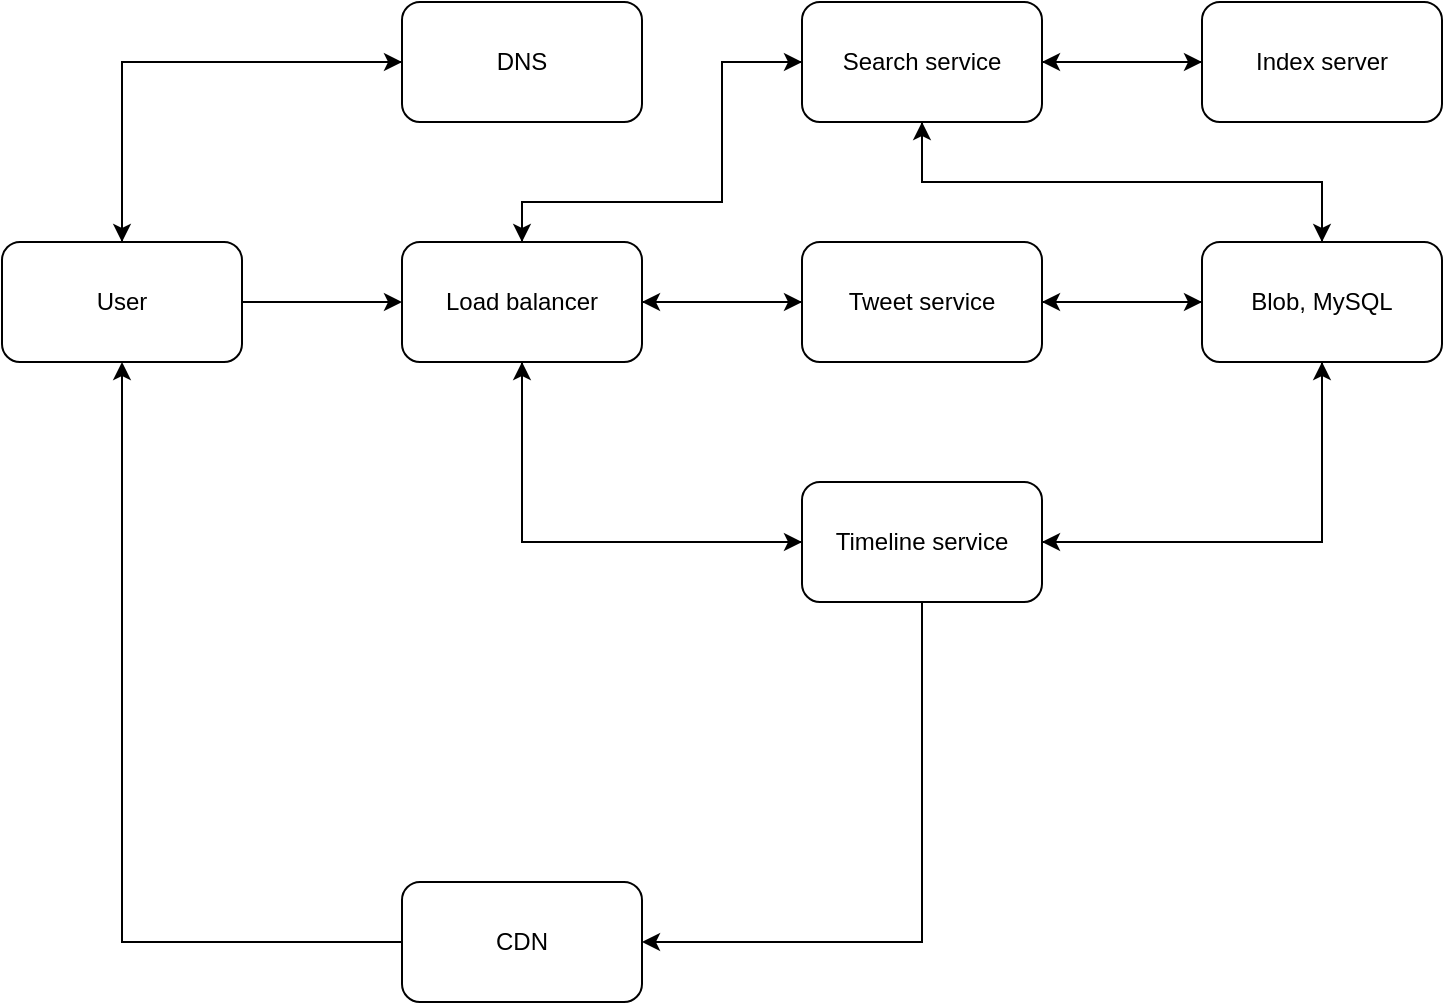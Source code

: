<mxfile version="20.8.3" type="device"><diagram id="U-40oIPW442R1rDFBDPh" name="Page-1"><mxGraphModel dx="882" dy="596" grid="1" gridSize="10" guides="1" tooltips="1" connect="1" arrows="1" fold="1" page="1" pageScale="1" pageWidth="850" pageHeight="1100" math="0" shadow="0"><root><mxCell id="0"/><mxCell id="1" parent="0"/><mxCell id="LOVEPXF6xlJ6mI6rSbKo-1" style="edgeStyle=orthogonalEdgeStyle;rounded=0;orthogonalLoop=1;jettySize=auto;html=1;exitX=1;exitY=0.5;exitDx=0;exitDy=0;entryX=0;entryY=0.5;entryDx=0;entryDy=0;" edge="1" parent="1" source="LOVEPXF6xlJ6mI6rSbKo-3" target="LOVEPXF6xlJ6mI6rSbKo-5"><mxGeometry relative="1" as="geometry"/></mxCell><mxCell id="LOVEPXF6xlJ6mI6rSbKo-2" style="edgeStyle=orthogonalEdgeStyle;rounded=0;orthogonalLoop=1;jettySize=auto;html=1;exitX=0.5;exitY=0;exitDx=0;exitDy=0;entryX=0;entryY=0.5;entryDx=0;entryDy=0;" edge="1" parent="1" source="LOVEPXF6xlJ6mI6rSbKo-3" target="LOVEPXF6xlJ6mI6rSbKo-13"><mxGeometry relative="1" as="geometry"/></mxCell><mxCell id="LOVEPXF6xlJ6mI6rSbKo-3" value="User" style="rounded=1;whiteSpace=wrap;html=1;" vertex="1" parent="1"><mxGeometry x="80" y="160" width="120" height="60" as="geometry"/></mxCell><mxCell id="LOVEPXF6xlJ6mI6rSbKo-26" style="edgeStyle=orthogonalEdgeStyle;rounded=0;orthogonalLoop=1;jettySize=auto;html=1;exitX=0.5;exitY=1;exitDx=0;exitDy=0;entryX=0;entryY=0.5;entryDx=0;entryDy=0;" edge="1" parent="1" source="LOVEPXF6xlJ6mI6rSbKo-5" target="LOVEPXF6xlJ6mI6rSbKo-9"><mxGeometry relative="1" as="geometry"/></mxCell><mxCell id="LOVEPXF6xlJ6mI6rSbKo-28" style="edgeStyle=orthogonalEdgeStyle;rounded=0;orthogonalLoop=1;jettySize=auto;html=1;exitX=1;exitY=0.5;exitDx=0;exitDy=0;entryX=0;entryY=0.5;entryDx=0;entryDy=0;" edge="1" parent="1" source="LOVEPXF6xlJ6mI6rSbKo-5" target="LOVEPXF6xlJ6mI6rSbKo-16"><mxGeometry relative="1" as="geometry"/></mxCell><mxCell id="LOVEPXF6xlJ6mI6rSbKo-32" style="edgeStyle=orthogonalEdgeStyle;rounded=0;orthogonalLoop=1;jettySize=auto;html=1;exitX=0.5;exitY=0;exitDx=0;exitDy=0;entryX=0;entryY=0.5;entryDx=0;entryDy=0;" edge="1" parent="1" source="LOVEPXF6xlJ6mI6rSbKo-5" target="LOVEPXF6xlJ6mI6rSbKo-17"><mxGeometry relative="1" as="geometry"><Array as="points"><mxPoint x="340" y="140"/><mxPoint x="440" y="140"/><mxPoint x="440" y="70"/></Array></mxGeometry></mxCell><mxCell id="LOVEPXF6xlJ6mI6rSbKo-5" value="Load balancer" style="rounded=1;whiteSpace=wrap;html=1;" vertex="1" parent="1"><mxGeometry x="280" y="160" width="120" height="60" as="geometry"/></mxCell><mxCell id="LOVEPXF6xlJ6mI6rSbKo-8" style="edgeStyle=orthogonalEdgeStyle;rounded=0;orthogonalLoop=1;jettySize=auto;html=1;exitX=0.5;exitY=1;exitDx=0;exitDy=0;entryX=1;entryY=0.5;entryDx=0;entryDy=0;" edge="1" parent="1" source="LOVEPXF6xlJ6mI6rSbKo-9" target="LOVEPXF6xlJ6mI6rSbKo-15"><mxGeometry relative="1" as="geometry"/></mxCell><mxCell id="LOVEPXF6xlJ6mI6rSbKo-24" style="edgeStyle=orthogonalEdgeStyle;rounded=0;orthogonalLoop=1;jettySize=auto;html=1;exitX=0;exitY=0.5;exitDx=0;exitDy=0;" edge="1" parent="1" source="LOVEPXF6xlJ6mI6rSbKo-9" target="LOVEPXF6xlJ6mI6rSbKo-5"><mxGeometry relative="1" as="geometry"/></mxCell><mxCell id="LOVEPXF6xlJ6mI6rSbKo-27" style="edgeStyle=orthogonalEdgeStyle;rounded=0;orthogonalLoop=1;jettySize=auto;html=1;exitX=1;exitY=0.5;exitDx=0;exitDy=0;entryX=0.5;entryY=1;entryDx=0;entryDy=0;" edge="1" parent="1" source="LOVEPXF6xlJ6mI6rSbKo-9" target="LOVEPXF6xlJ6mI6rSbKo-11"><mxGeometry relative="1" as="geometry"/></mxCell><mxCell id="LOVEPXF6xlJ6mI6rSbKo-9" value="Timeline service" style="rounded=1;whiteSpace=wrap;html=1;" vertex="1" parent="1"><mxGeometry x="480" y="280" width="120" height="60" as="geometry"/></mxCell><mxCell id="LOVEPXF6xlJ6mI6rSbKo-25" style="edgeStyle=orthogonalEdgeStyle;rounded=0;orthogonalLoop=1;jettySize=auto;html=1;exitX=0.5;exitY=1;exitDx=0;exitDy=0;entryX=1;entryY=0.5;entryDx=0;entryDy=0;" edge="1" parent="1" source="LOVEPXF6xlJ6mI6rSbKo-11" target="LOVEPXF6xlJ6mI6rSbKo-9"><mxGeometry relative="1" as="geometry"/></mxCell><mxCell id="LOVEPXF6xlJ6mI6rSbKo-30" style="edgeStyle=orthogonalEdgeStyle;rounded=0;orthogonalLoop=1;jettySize=auto;html=1;exitX=0;exitY=0.5;exitDx=0;exitDy=0;entryX=1;entryY=0.5;entryDx=0;entryDy=0;" edge="1" parent="1" source="LOVEPXF6xlJ6mI6rSbKo-11" target="LOVEPXF6xlJ6mI6rSbKo-16"><mxGeometry relative="1" as="geometry"/></mxCell><mxCell id="LOVEPXF6xlJ6mI6rSbKo-36" style="edgeStyle=orthogonalEdgeStyle;rounded=0;orthogonalLoop=1;jettySize=auto;html=1;exitX=0.5;exitY=0;exitDx=0;exitDy=0;" edge="1" parent="1" source="LOVEPXF6xlJ6mI6rSbKo-11" target="LOVEPXF6xlJ6mI6rSbKo-17"><mxGeometry relative="1" as="geometry"/></mxCell><mxCell id="LOVEPXF6xlJ6mI6rSbKo-11" value="Blob, MySQL" style="rounded=1;whiteSpace=wrap;html=1;" vertex="1" parent="1"><mxGeometry x="680" y="160" width="120" height="60" as="geometry"/></mxCell><mxCell id="LOVEPXF6xlJ6mI6rSbKo-12" style="edgeStyle=orthogonalEdgeStyle;rounded=0;orthogonalLoop=1;jettySize=auto;html=1;exitX=0;exitY=0.5;exitDx=0;exitDy=0;entryX=0.5;entryY=0;entryDx=0;entryDy=0;" edge="1" parent="1" source="LOVEPXF6xlJ6mI6rSbKo-13" target="LOVEPXF6xlJ6mI6rSbKo-3"><mxGeometry relative="1" as="geometry"/></mxCell><mxCell id="LOVEPXF6xlJ6mI6rSbKo-13" value="DNS" style="rounded=1;whiteSpace=wrap;html=1;" vertex="1" parent="1"><mxGeometry x="280" y="40" width="120" height="60" as="geometry"/></mxCell><mxCell id="LOVEPXF6xlJ6mI6rSbKo-14" style="edgeStyle=orthogonalEdgeStyle;rounded=0;orthogonalLoop=1;jettySize=auto;html=1;exitX=0;exitY=0.5;exitDx=0;exitDy=0;entryX=0.5;entryY=1;entryDx=0;entryDy=0;" edge="1" parent="1" source="LOVEPXF6xlJ6mI6rSbKo-15" target="LOVEPXF6xlJ6mI6rSbKo-3"><mxGeometry relative="1" as="geometry"/></mxCell><mxCell id="LOVEPXF6xlJ6mI6rSbKo-15" value="CDN" style="rounded=1;whiteSpace=wrap;html=1;" vertex="1" parent="1"><mxGeometry x="280" y="480" width="120" height="60" as="geometry"/></mxCell><mxCell id="LOVEPXF6xlJ6mI6rSbKo-29" style="edgeStyle=orthogonalEdgeStyle;rounded=0;orthogonalLoop=1;jettySize=auto;html=1;exitX=1;exitY=0.5;exitDx=0;exitDy=0;" edge="1" parent="1" source="LOVEPXF6xlJ6mI6rSbKo-16" target="LOVEPXF6xlJ6mI6rSbKo-11"><mxGeometry relative="1" as="geometry"/></mxCell><mxCell id="LOVEPXF6xlJ6mI6rSbKo-31" style="edgeStyle=orthogonalEdgeStyle;rounded=0;orthogonalLoop=1;jettySize=auto;html=1;exitX=0;exitY=0.5;exitDx=0;exitDy=0;entryX=1;entryY=0.5;entryDx=0;entryDy=0;" edge="1" parent="1" source="LOVEPXF6xlJ6mI6rSbKo-16" target="LOVEPXF6xlJ6mI6rSbKo-5"><mxGeometry relative="1" as="geometry"/></mxCell><mxCell id="LOVEPXF6xlJ6mI6rSbKo-16" value="Tweet service" style="rounded=1;whiteSpace=wrap;html=1;" vertex="1" parent="1"><mxGeometry x="480" y="160" width="120" height="60" as="geometry"/></mxCell><mxCell id="LOVEPXF6xlJ6mI6rSbKo-23" style="edgeStyle=orthogonalEdgeStyle;rounded=0;orthogonalLoop=1;jettySize=auto;html=1;exitX=0;exitY=0.5;exitDx=0;exitDy=0;entryX=0.5;entryY=0;entryDx=0;entryDy=0;" edge="1" parent="1" source="LOVEPXF6xlJ6mI6rSbKo-17" target="LOVEPXF6xlJ6mI6rSbKo-5"><mxGeometry relative="1" as="geometry"><Array as="points"><mxPoint x="440" y="70"/><mxPoint x="440" y="140"/><mxPoint x="340" y="140"/></Array></mxGeometry></mxCell><mxCell id="LOVEPXF6xlJ6mI6rSbKo-34" style="edgeStyle=orthogonalEdgeStyle;rounded=0;orthogonalLoop=1;jettySize=auto;html=1;exitX=1;exitY=0.5;exitDx=0;exitDy=0;entryX=0;entryY=0.5;entryDx=0;entryDy=0;" edge="1" parent="1" source="LOVEPXF6xlJ6mI6rSbKo-17" target="LOVEPXF6xlJ6mI6rSbKo-18"><mxGeometry relative="1" as="geometry"/></mxCell><mxCell id="LOVEPXF6xlJ6mI6rSbKo-35" style="edgeStyle=orthogonalEdgeStyle;rounded=0;orthogonalLoop=1;jettySize=auto;html=1;exitX=0.5;exitY=1;exitDx=0;exitDy=0;" edge="1" parent="1" source="LOVEPXF6xlJ6mI6rSbKo-17" target="LOVEPXF6xlJ6mI6rSbKo-11"><mxGeometry relative="1" as="geometry"/></mxCell><mxCell id="LOVEPXF6xlJ6mI6rSbKo-17" value="Search service" style="rounded=1;whiteSpace=wrap;html=1;" vertex="1" parent="1"><mxGeometry x="480" y="40" width="120" height="60" as="geometry"/></mxCell><mxCell id="LOVEPXF6xlJ6mI6rSbKo-33" style="edgeStyle=orthogonalEdgeStyle;rounded=0;orthogonalLoop=1;jettySize=auto;html=1;exitX=0;exitY=0.5;exitDx=0;exitDy=0;entryX=1;entryY=0.5;entryDx=0;entryDy=0;" edge="1" parent="1" source="LOVEPXF6xlJ6mI6rSbKo-18" target="LOVEPXF6xlJ6mI6rSbKo-17"><mxGeometry relative="1" as="geometry"/></mxCell><mxCell id="LOVEPXF6xlJ6mI6rSbKo-18" value="Index server" style="rounded=1;whiteSpace=wrap;html=1;" vertex="1" parent="1"><mxGeometry x="680" y="40" width="120" height="60" as="geometry"/></mxCell></root></mxGraphModel></diagram></mxfile>